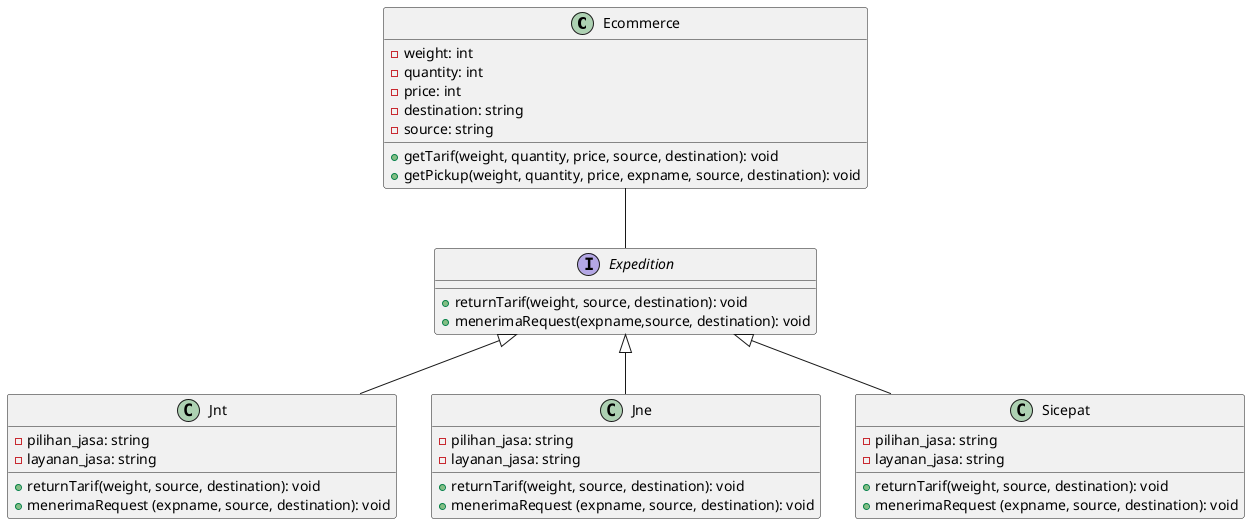 @startuml Main

Ecommerce --  Expedition
Expedition <|-- Jnt
Expedition <|-- Jne
Expedition <|-- Sicepat
class Ecommerce {
    - weight: int
    - quantity: int
    - price: int
    - destination: string
    - source: string
    + getTarif(weight, quantity, price, source, destination): void
    + getPickup(weight, quantity, price, expname, source, destination): void
}

interface Expedition {
    + returnTarif(weight, source, destination): void
    + menerimaRequest(expname,source, destination): void
}

class Jne {
    - pilihan_jasa: string
    - layanan_jasa: string
    + returnTarif(weight, source, destination): void
    + menerimaRequest (expname, source, destination): void
}

class Jnt {
    - pilihan_jasa: string
    - layanan_jasa: string
    + returnTarif(weight, source, destination): void
    + menerimaRequest (expname, source, destination): void
}

class Sicepat {
    - pilihan_jasa: string
    - layanan_jasa: string
    + returnTarif(weight, source, destination): void
    + menerimaRequest (expname, source, destination): void
}




@enduml
